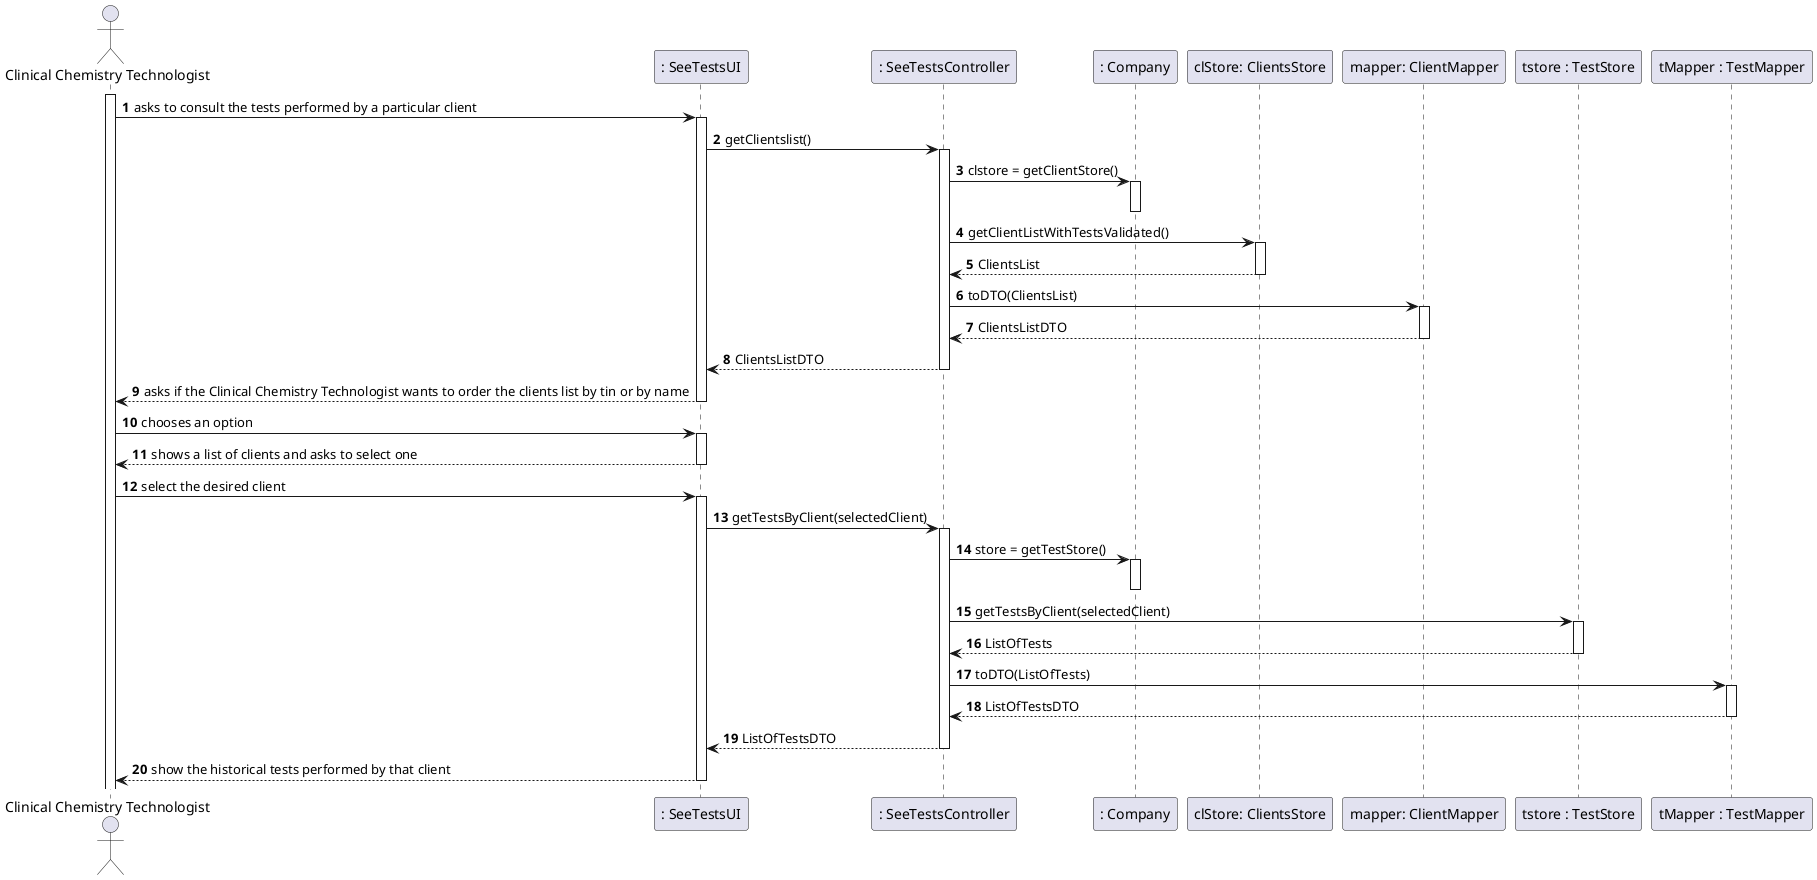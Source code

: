 @startuml
'https://plantuml.com/sequence-diagram

autonumber
actor "Clinical Chemistry Technologist" as CCT

participant ": SeeTestsUI" as UI
participant ": SeeTestsController" as CTRL
participant ": Company" as Comp
participant "clStore: ClientsStore" as CStore
participant "mapper: ClientMapper" as ClMapper
participant "tstore : TestStore" as tStore
participant "tMapper : TestMapper" as TMapper

activate CCT

CCT -> UI : asks to consult the tests performed by a particular client
activate UI
UI -> CTRL : getClientslist()
activate CTRL
CTRL -> Comp : clstore = getClientStore()
activate Comp
deactivate Comp
CTRL -> CStore : getClientListWithTestsValidated()
activate CStore
CStore --> CTRL : ClientsList
deactivate CStore
CTRL -> ClMapper : toDTO(ClientsList)
activate ClMapper
ClMapper --> CTRL : ClientsListDTO
deactivate ClMapper
CTRL --> UI : ClientsListDTO
deactivate CTRL
UI --> CCT : asks if the Clinical Chemistry Technologist wants to order the clients list by tin or by name
deactivate UI

CCT -> UI : chooses an option
activate UI
UI --> CCT : shows a list of clients and asks to select one
deactivate UI

CCT -> UI : select the desired client
activate UI
UI -> CTRL : getTestsByClient(selectedClient)
activate CTRL
CTRL-> Comp : store = getTestStore()
activate Comp
deactivate Comp
CTRL -> tStore : getTestsByClient(selectedClient)
activate tStore
tStore --> CTRL : ListOfTests
deactivate tStore
CTRL -> TMapper : toDTO(ListOfTests)
activate TMapper
TMapper --> CTRL : ListOfTestsDTO
deactivate TMapper
CTRL --> UI :ListOfTestsDTO
deactivate CTRL
UI --> CCT : show the historical tests performed by that client
deactivate UI




@enduml